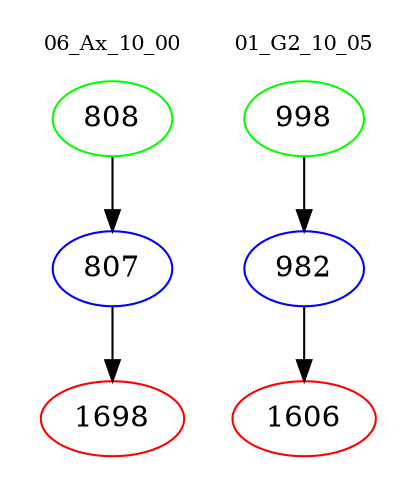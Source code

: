 digraph{
subgraph cluster_0 {
color = white
label = "06_Ax_10_00";
fontsize=10;
T0_808 [label="808", color="green"]
T0_808 -> T0_807 [color="black"]
T0_807 [label="807", color="blue"]
T0_807 -> T0_1698 [color="black"]
T0_1698 [label="1698", color="red"]
}
subgraph cluster_1 {
color = white
label = "01_G2_10_05";
fontsize=10;
T1_998 [label="998", color="green"]
T1_998 -> T1_982 [color="black"]
T1_982 [label="982", color="blue"]
T1_982 -> T1_1606 [color="black"]
T1_1606 [label="1606", color="red"]
}
}

